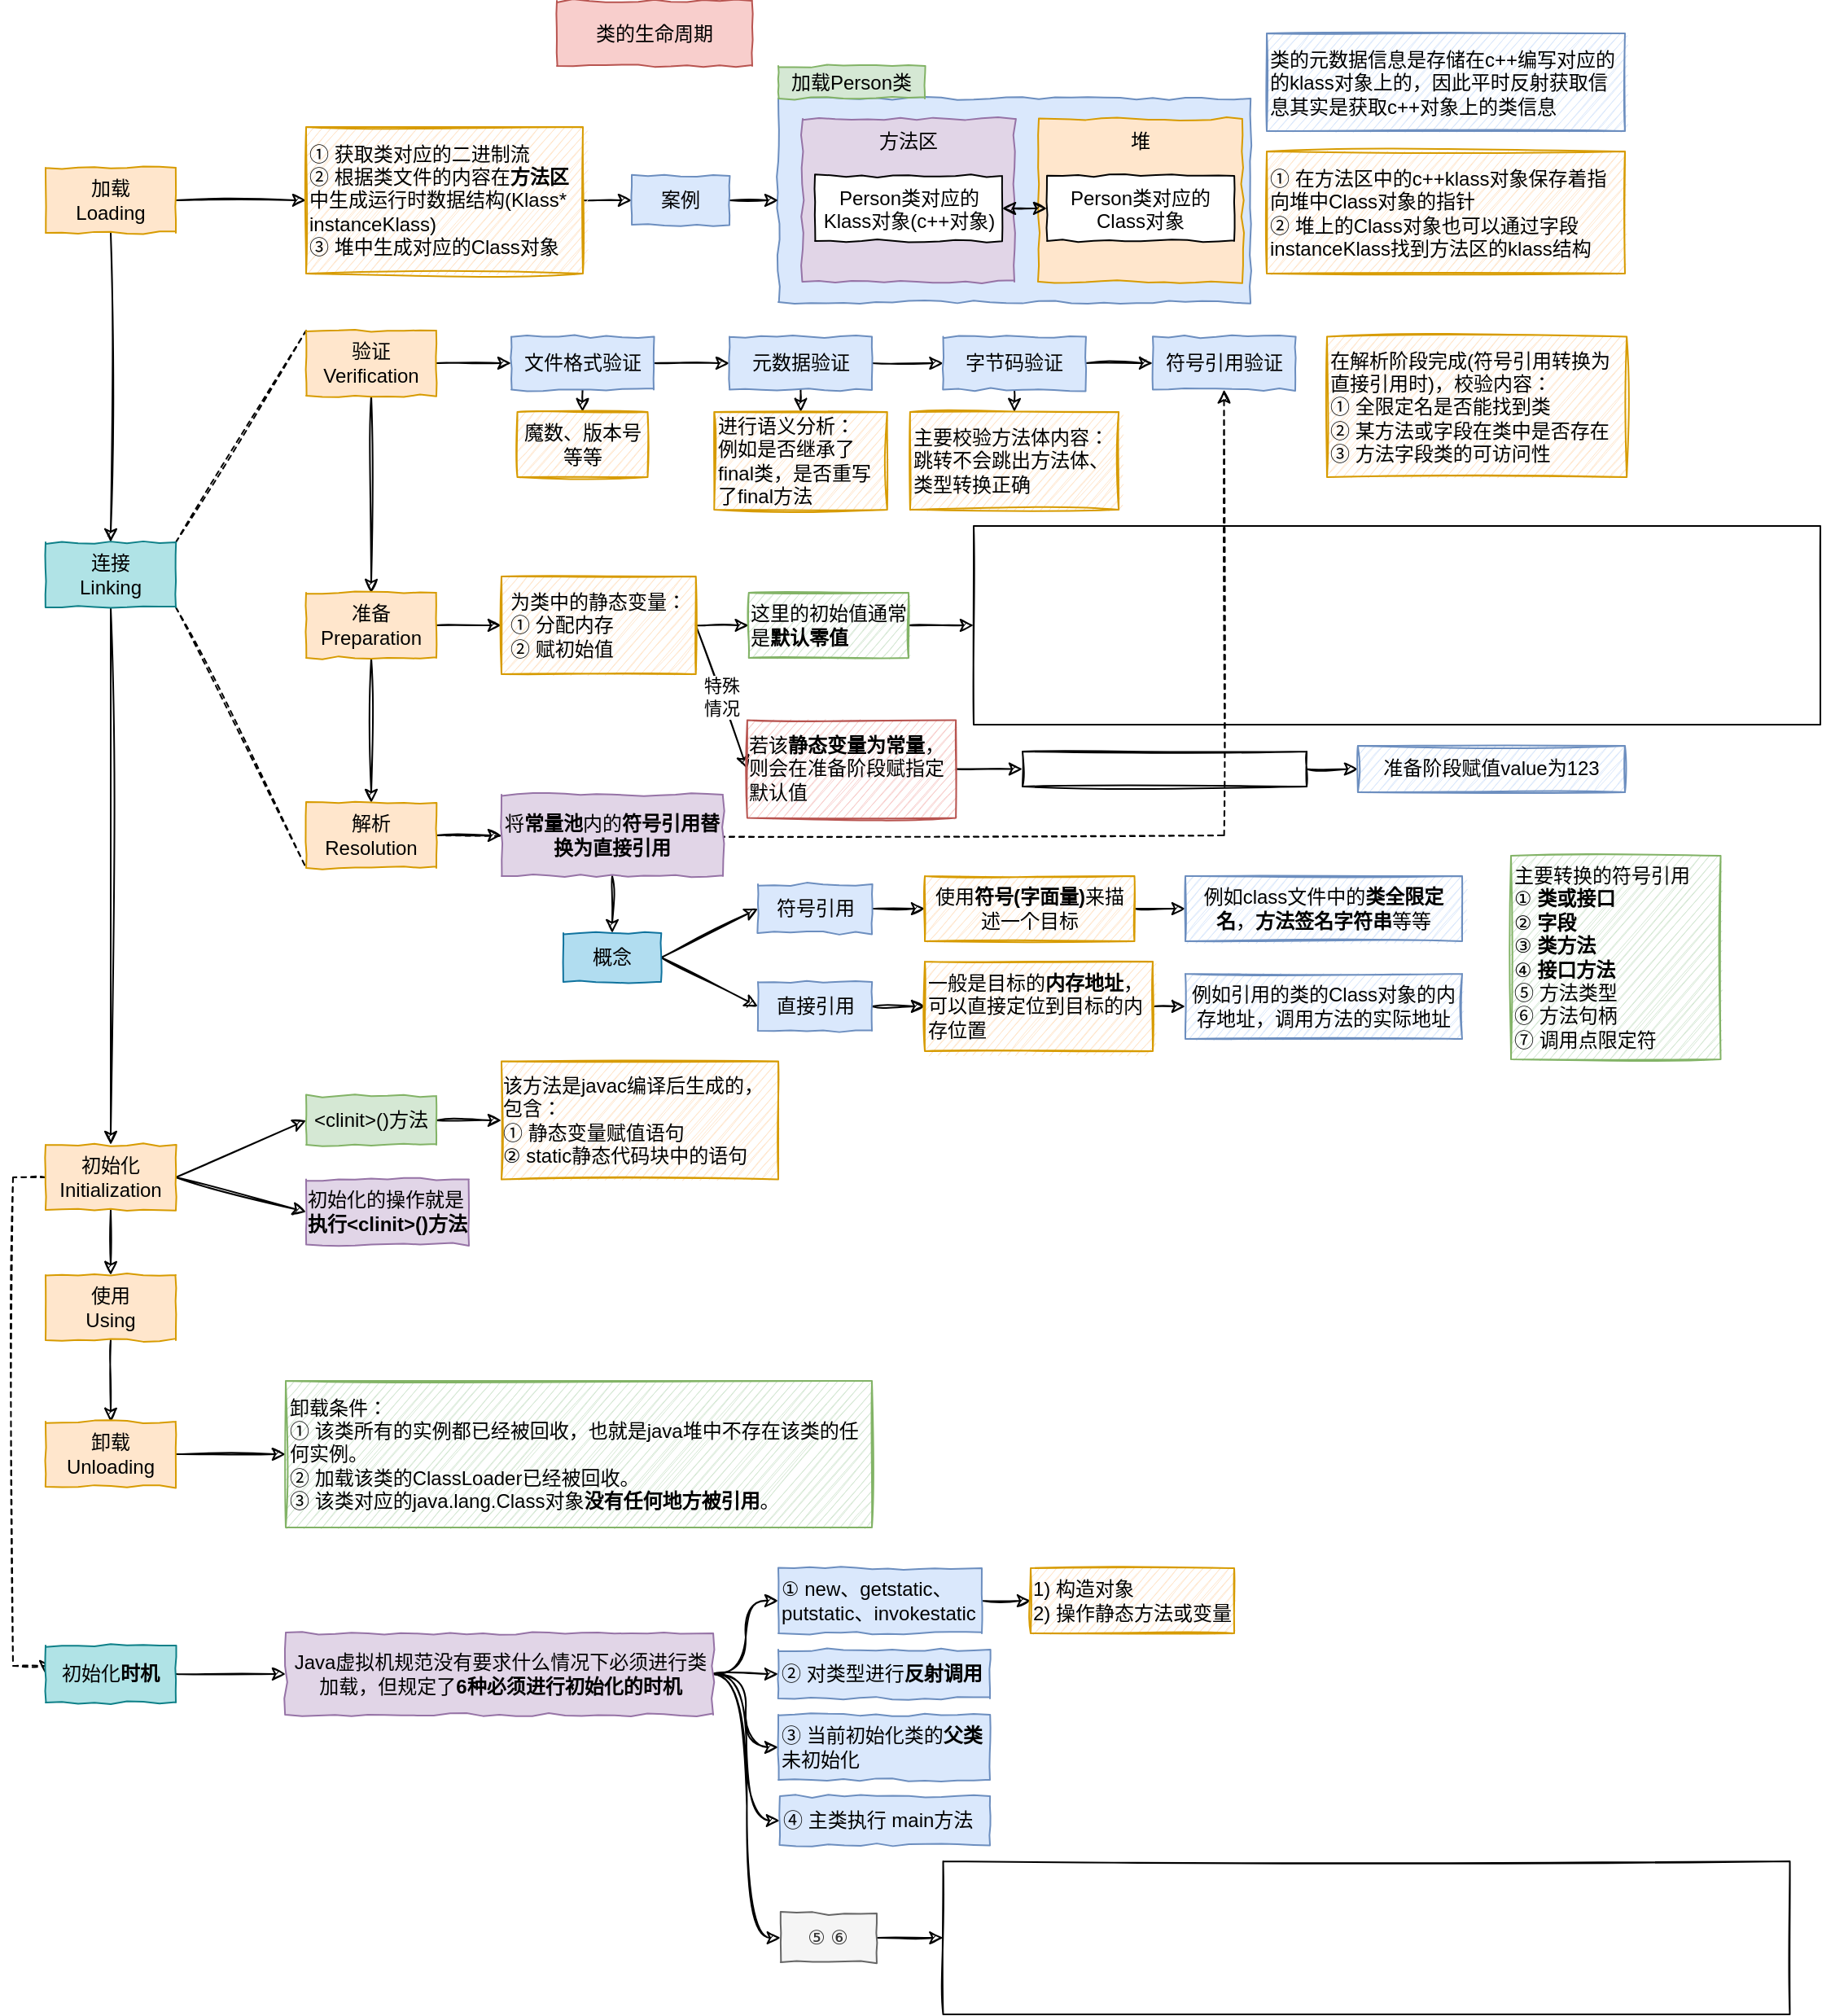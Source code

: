 <mxfile>
    <diagram id="hgsSg9nnZrVGJ6cD6uLR" name="第 1 页">
        <mxGraphModel dx="1180" dy="670" grid="1" gridSize="10" guides="1" tooltips="1" connect="1" arrows="1" fold="1" page="1" pageScale="1" pageWidth="827" pageHeight="1169" math="0" shadow="0">
            <root>
                <mxCell id="0"/>
                <mxCell id="1" parent="0"/>
                <mxCell id="2" value="类的生命周期" style="rounded=0;whiteSpace=wrap;html=1;fillColor=#f8cecc;strokeColor=#b85450;comic=1;" parent="1" vertex="1">
                    <mxGeometry x="354" y="17.5" width="120" height="40" as="geometry"/>
                </mxCell>
                <mxCell id="9" style="edgeStyle=none;html=1;exitX=0.5;exitY=1;exitDx=0;exitDy=0;entryX=0.5;entryY=0;entryDx=0;entryDy=0;sketch=1;" parent="1" source="3" target="4" edge="1">
                    <mxGeometry relative="1" as="geometry"/>
                </mxCell>
                <mxCell id="23" style="edgeStyle=none;sketch=1;html=1;exitX=1;exitY=0.5;exitDx=0;exitDy=0;entryX=0;entryY=0.5;entryDx=0;entryDy=0;endArrow=classic;endFill=1;" parent="1" source="3" target="22" edge="1">
                    <mxGeometry relative="1" as="geometry"/>
                </mxCell>
                <mxCell id="3" value="加载&lt;br&gt;Loading" style="rounded=0;whiteSpace=wrap;html=1;comic=1;fillColor=#ffe6cc;strokeColor=#d79b00;" parent="1" vertex="1">
                    <mxGeometry x="40" y="120" width="80" height="40" as="geometry"/>
                </mxCell>
                <mxCell id="10" style="edgeStyle=none;sketch=1;html=1;exitX=0.5;exitY=1;exitDx=0;exitDy=0;entryX=0.5;entryY=0;entryDx=0;entryDy=0;" parent="1" source="4" target="5" edge="1">
                    <mxGeometry relative="1" as="geometry"/>
                </mxCell>
                <mxCell id="19" style="edgeStyle=none;sketch=1;html=1;exitX=1;exitY=0;exitDx=0;exitDy=0;entryX=0;entryY=0;entryDx=0;entryDy=0;dashed=1;endArrow=none;endFill=0;" parent="1" source="4" target="13" edge="1">
                    <mxGeometry relative="1" as="geometry"/>
                </mxCell>
                <mxCell id="20" style="edgeStyle=none;sketch=1;html=1;exitX=1;exitY=1;exitDx=0;exitDy=0;entryX=0;entryY=1;entryDx=0;entryDy=0;dashed=1;endArrow=none;endFill=0;" parent="1" source="4" target="15" edge="1">
                    <mxGeometry relative="1" as="geometry"/>
                </mxCell>
                <mxCell id="4" value="连接&lt;br&gt;Linking" style="rounded=0;whiteSpace=wrap;html=1;comic=1;fillColor=#b0e3e6;strokeColor=#0e8088;" parent="1" vertex="1">
                    <mxGeometry x="40" y="350" width="80" height="40" as="geometry"/>
                </mxCell>
                <mxCell id="11" style="edgeStyle=none;sketch=1;html=1;exitX=0.5;exitY=1;exitDx=0;exitDy=0;entryX=0.5;entryY=0;entryDx=0;entryDy=0;" parent="1" source="5" target="6" edge="1">
                    <mxGeometry relative="1" as="geometry"/>
                </mxCell>
                <mxCell id="85" style="edgeStyle=none;rounded=0;sketch=1;html=1;exitX=1;exitY=0.5;exitDx=0;exitDy=0;entryX=0;entryY=0.5;entryDx=0;entryDy=0;startArrow=none;startFill=0;endArrow=classic;endFill=1;" parent="1" source="5" target="84" edge="1">
                    <mxGeometry relative="1" as="geometry"/>
                </mxCell>
                <mxCell id="89" style="edgeStyle=none;rounded=0;sketch=1;html=1;exitX=1;exitY=0.5;exitDx=0;exitDy=0;entryX=0;entryY=0.5;entryDx=0;entryDy=0;startArrow=none;startFill=0;endArrow=classic;endFill=1;" parent="1" source="5" target="88" edge="1">
                    <mxGeometry relative="1" as="geometry"/>
                </mxCell>
                <mxCell id="93" style="edgeStyle=orthogonalEdgeStyle;rounded=0;sketch=1;html=1;exitX=0;exitY=0.5;exitDx=0;exitDy=0;entryX=0;entryY=0.5;entryDx=0;entryDy=0;startArrow=none;startFill=0;endArrow=classic;endFill=1;dashed=1;" parent="1" source="5" target="92" edge="1">
                    <mxGeometry relative="1" as="geometry">
                        <Array as="points">
                            <mxPoint x="20" y="740"/>
                            <mxPoint x="20" y="1040"/>
                        </Array>
                    </mxGeometry>
                </mxCell>
                <mxCell id="5" value="初始化&lt;br&gt;Initialization" style="rounded=0;whiteSpace=wrap;html=1;comic=1;fillColor=#ffe6cc;strokeColor=#d79b00;" parent="1" vertex="1">
                    <mxGeometry x="40" y="720" width="80" height="40" as="geometry"/>
                </mxCell>
                <mxCell id="12" style="edgeStyle=none;sketch=1;html=1;exitX=0.5;exitY=1;exitDx=0;exitDy=0;entryX=0.5;entryY=0;entryDx=0;entryDy=0;" parent="1" source="6" target="8" edge="1">
                    <mxGeometry relative="1" as="geometry">
                        <mxPoint x="100" y="860" as="targetPoint"/>
                    </mxGeometry>
                </mxCell>
                <mxCell id="6" value="使用&lt;br&gt;Using" style="rounded=0;whiteSpace=wrap;html=1;comic=1;fillColor=#ffe6cc;strokeColor=#d79b00;" parent="1" vertex="1">
                    <mxGeometry x="40" y="800" width="80" height="40" as="geometry"/>
                </mxCell>
                <mxCell id="91" style="edgeStyle=none;rounded=0;sketch=1;html=1;exitX=1;exitY=0.5;exitDx=0;exitDy=0;entryX=0;entryY=0.5;entryDx=0;entryDy=0;startArrow=none;startFill=0;endArrow=classic;endFill=1;" parent="1" source="8" target="90" edge="1">
                    <mxGeometry relative="1" as="geometry"/>
                </mxCell>
                <mxCell id="8" value="卸载&lt;br&gt;Unloading" style="rounded=0;whiteSpace=wrap;html=1;comic=1;fillColor=#ffe6cc;strokeColor=#d79b00;" parent="1" vertex="1">
                    <mxGeometry x="40" y="890" width="80" height="40" as="geometry"/>
                </mxCell>
                <mxCell id="16" style="edgeStyle=none;sketch=1;html=1;exitX=0.5;exitY=1;exitDx=0;exitDy=0;entryX=0.5;entryY=0;entryDx=0;entryDy=0;" parent="1" source="13" target="14" edge="1">
                    <mxGeometry relative="1" as="geometry"/>
                </mxCell>
                <mxCell id="37" style="edgeStyle=none;sketch=1;html=1;exitX=1;exitY=0.5;exitDx=0;exitDy=0;entryX=0;entryY=0.5;entryDx=0;entryDy=0;startArrow=none;startFill=0;endArrow=classic;endFill=1;" parent="1" source="13" target="36" edge="1">
                    <mxGeometry relative="1" as="geometry"/>
                </mxCell>
                <mxCell id="13" value="验证&lt;br&gt;Verification" style="rounded=0;whiteSpace=wrap;html=1;comic=1;fillColor=#ffe6cc;strokeColor=#d79b00;" parent="1" vertex="1">
                    <mxGeometry x="200" y="220" width="80" height="40" as="geometry"/>
                </mxCell>
                <mxCell id="17" style="edgeStyle=none;sketch=1;html=1;exitX=0.5;exitY=1;exitDx=0;exitDy=0;entryX=0.5;entryY=0;entryDx=0;entryDy=0;" parent="1" source="14" target="15" edge="1">
                    <mxGeometry relative="1" as="geometry"/>
                </mxCell>
                <mxCell id="53" style="edgeStyle=orthogonalEdgeStyle;rounded=0;sketch=1;html=1;exitX=1;exitY=0.5;exitDx=0;exitDy=0;entryX=0;entryY=0.5;entryDx=0;entryDy=0;startArrow=none;startFill=0;endArrow=classic;endFill=1;" parent="1" source="14" target="52" edge="1">
                    <mxGeometry relative="1" as="geometry"/>
                </mxCell>
                <mxCell id="14" value="准备&lt;br&gt;Preparation" style="rounded=0;whiteSpace=wrap;html=1;comic=1;fillColor=#ffe6cc;strokeColor=#d79b00;" parent="1" vertex="1">
                    <mxGeometry x="200" y="381" width="80" height="40" as="geometry"/>
                </mxCell>
                <mxCell id="51" style="edgeStyle=orthogonalEdgeStyle;sketch=1;html=1;exitX=1;exitY=0.5;exitDx=0;exitDy=0;entryX=0.5;entryY=1;entryDx=0;entryDy=0;startArrow=none;startFill=0;endArrow=classic;endFill=1;rounded=0;dashed=1;" parent="1" source="15" target="42" edge="1">
                    <mxGeometry relative="1" as="geometry"/>
                </mxCell>
                <mxCell id="67" style="edgeStyle=none;rounded=0;sketch=1;html=1;exitX=1;exitY=0.5;exitDx=0;exitDy=0;entryX=0;entryY=0.5;entryDx=0;entryDy=0;startArrow=none;startFill=0;endArrow=classic;endFill=1;" parent="1" source="15" target="65" edge="1">
                    <mxGeometry relative="1" as="geometry"/>
                </mxCell>
                <mxCell id="15" value="解析&lt;br&gt;Resolution" style="rounded=0;whiteSpace=wrap;html=1;comic=1;fillColor=#ffe6cc;strokeColor=#d79b00;" parent="1" vertex="1">
                    <mxGeometry x="200" y="510" width="80" height="40" as="geometry"/>
                </mxCell>
                <mxCell id="26" style="edgeStyle=none;sketch=1;html=1;exitX=1;exitY=0.5;exitDx=0;exitDy=0;entryX=0;entryY=0.5;entryDx=0;entryDy=0;endArrow=classic;endFill=1;" parent="1" source="22" target="25" edge="1">
                    <mxGeometry relative="1" as="geometry"/>
                </mxCell>
                <mxCell id="22" value="① 获取类对应的二进制流&lt;br&gt;② 根据类文件的内容在&lt;b&gt;方法区&lt;/b&gt;中生成运行时数据结构(Klass* instanceKlass)&lt;br&gt;③ 堆中生成对应的Class对象" style="rounded=0;whiteSpace=wrap;html=1;comic=1;fillColor=#ffe6cc;strokeColor=#d79b00;sketch=1;align=left;" parent="1" vertex="1">
                    <mxGeometry x="200" y="95" width="170" height="90" as="geometry"/>
                </mxCell>
                <mxCell id="24" value="" style="rounded=0;whiteSpace=wrap;html=1;comic=1;fillColor=#dae8fc;strokeColor=#6c8ebf;" parent="1" vertex="1">
                    <mxGeometry x="490" y="77.5" width="290" height="125" as="geometry"/>
                </mxCell>
                <mxCell id="27" style="edgeStyle=none;sketch=1;html=1;exitX=1;exitY=0.5;exitDx=0;exitDy=0;entryX=0;entryY=0.5;entryDx=0;entryDy=0;endArrow=classic;endFill=1;" parent="1" source="25" target="24" edge="1">
                    <mxGeometry relative="1" as="geometry"/>
                </mxCell>
                <mxCell id="25" value="案例" style="rounded=0;whiteSpace=wrap;html=1;comic=1;fillColor=#dae8fc;strokeColor=#6c8ebf;" parent="1" vertex="1">
                    <mxGeometry x="400" y="125" width="60" height="30" as="geometry"/>
                </mxCell>
                <mxCell id="28" value="&lt;span&gt;加载Person类&lt;/span&gt;" style="rounded=0;whiteSpace=wrap;html=1;comic=1;fillColor=#d5e8d4;strokeColor=#82b366;" parent="1" vertex="1">
                    <mxGeometry x="490" y="57.5" width="90" height="20" as="geometry"/>
                </mxCell>
                <mxCell id="29" value="堆" style="rounded=0;whiteSpace=wrap;html=1;comic=1;fillColor=#ffe6cc;strokeColor=#d79b00;verticalAlign=top;align=center;" parent="1" vertex="1">
                    <mxGeometry x="650" y="90" width="125" height="100" as="geometry"/>
                </mxCell>
                <mxCell id="30" value="方法区" style="rounded=0;whiteSpace=wrap;html=1;comic=1;fillColor=#e1d5e7;strokeColor=#9673a6;verticalAlign=top;align=center;" parent="1" vertex="1">
                    <mxGeometry x="505" y="90" width="130" height="100" as="geometry"/>
                </mxCell>
                <mxCell id="33" style="edgeStyle=none;sketch=1;html=1;exitX=1;exitY=0.5;exitDx=0;exitDy=0;entryX=0;entryY=0.5;entryDx=0;entryDy=0;endArrow=classic;endFill=1;startArrow=classic;startFill=1;" parent="1" source="31" target="32" edge="1">
                    <mxGeometry relative="1" as="geometry"/>
                </mxCell>
                <mxCell id="31" value="Person类对应的Klass对象(c++对象)" style="rounded=0;whiteSpace=wrap;html=1;comic=1;verticalAlign=top;align=center;" parent="1" vertex="1">
                    <mxGeometry x="512.5" y="125" width="115" height="40" as="geometry"/>
                </mxCell>
                <mxCell id="32" value="Person类对应的Class对象" style="rounded=0;whiteSpace=wrap;html=1;comic=1;verticalAlign=top;align=center;" parent="1" vertex="1">
                    <mxGeometry x="655" y="125" width="115" height="40" as="geometry"/>
                </mxCell>
                <mxCell id="34" value="① 在方法区中的c++klass对象保存着指向堆中Class对象的指针&lt;br&gt;② 堆上的Class对象也可以通过字段instanceKlass找到方法区的klass结构" style="rounded=0;whiteSpace=wrap;html=1;comic=1;fillColor=#ffe6cc;strokeColor=#d79b00;sketch=1;align=left;" parent="1" vertex="1">
                    <mxGeometry x="790" y="110" width="220" height="75" as="geometry"/>
                </mxCell>
                <mxCell id="35" value="类的元数据信息是存储在c++编写对应的的klass对象上的，因此平时反射获取信息其实是获取c++对象上的类信息" style="rounded=0;whiteSpace=wrap;html=1;comic=1;fillColor=#dae8fc;strokeColor=#6c8ebf;sketch=1;align=left;" parent="1" vertex="1">
                    <mxGeometry x="790" y="37.5" width="220" height="60" as="geometry"/>
                </mxCell>
                <mxCell id="39" style="edgeStyle=none;sketch=1;html=1;exitX=1;exitY=0.5;exitDx=0;exitDy=0;entryX=0;entryY=0.5;entryDx=0;entryDy=0;startArrow=none;startFill=0;endArrow=classic;endFill=1;" parent="1" source="36" target="38" edge="1">
                    <mxGeometry relative="1" as="geometry"/>
                </mxCell>
                <mxCell id="45" style="edgeStyle=none;sketch=1;html=1;exitX=0.5;exitY=1;exitDx=0;exitDy=0;entryX=0.5;entryY=0;entryDx=0;entryDy=0;startArrow=none;startFill=0;endArrow=classic;endFill=1;" parent="1" source="36" target="44" edge="1">
                    <mxGeometry relative="1" as="geometry"/>
                </mxCell>
                <mxCell id="36" value="文件格式验证" style="rounded=0;whiteSpace=wrap;html=1;comic=1;sketch=0;align=center;fillColor=#dae8fc;strokeColor=#6c8ebf;" parent="1" vertex="1">
                    <mxGeometry x="326" y="223.75" width="87.5" height="32.5" as="geometry"/>
                </mxCell>
                <mxCell id="41" style="edgeStyle=none;sketch=1;html=1;exitX=1;exitY=0.5;exitDx=0;exitDy=0;entryX=0;entryY=0.5;entryDx=0;entryDy=0;startArrow=none;startFill=0;endArrow=classic;endFill=1;" parent="1" source="38" target="40" edge="1">
                    <mxGeometry relative="1" as="geometry"/>
                </mxCell>
                <mxCell id="47" style="edgeStyle=none;sketch=1;html=1;exitX=0.5;exitY=1;exitDx=0;exitDy=0;entryX=0.5;entryY=0;entryDx=0;entryDy=0;startArrow=none;startFill=0;endArrow=classic;endFill=1;" parent="1" source="38" target="46" edge="1">
                    <mxGeometry relative="1" as="geometry"/>
                </mxCell>
                <mxCell id="38" value="元数据验证" style="rounded=0;whiteSpace=wrap;html=1;comic=1;sketch=0;align=center;fillColor=#dae8fc;strokeColor=#6c8ebf;" parent="1" vertex="1">
                    <mxGeometry x="460" y="223.75" width="87.5" height="32.5" as="geometry"/>
                </mxCell>
                <mxCell id="43" style="edgeStyle=none;sketch=1;html=1;exitX=1;exitY=0.5;exitDx=0;exitDy=0;entryX=0;entryY=0.5;entryDx=0;entryDy=0;startArrow=none;startFill=0;endArrow=classic;endFill=1;" parent="1" source="40" target="42" edge="1">
                    <mxGeometry relative="1" as="geometry"/>
                </mxCell>
                <mxCell id="49" style="edgeStyle=none;sketch=1;html=1;exitX=0.5;exitY=1;exitDx=0;exitDy=0;entryX=0.5;entryY=0;entryDx=0;entryDy=0;startArrow=none;startFill=0;endArrow=classic;endFill=1;" parent="1" source="40" target="48" edge="1">
                    <mxGeometry relative="1" as="geometry"/>
                </mxCell>
                <mxCell id="40" value="字节码验证" style="rounded=0;whiteSpace=wrap;html=1;comic=1;sketch=0;align=center;fillColor=#dae8fc;strokeColor=#6c8ebf;" parent="1" vertex="1">
                    <mxGeometry x="591.25" y="223.75" width="87.5" height="32.5" as="geometry"/>
                </mxCell>
                <mxCell id="42" value="符号引用验证" style="rounded=0;whiteSpace=wrap;html=1;comic=1;sketch=0;align=center;fillColor=#dae8fc;strokeColor=#6c8ebf;" parent="1" vertex="1">
                    <mxGeometry x="720" y="223.75" width="87.5" height="32.5" as="geometry"/>
                </mxCell>
                <mxCell id="44" value="魔数、版本号等等" style="rounded=0;whiteSpace=wrap;html=1;comic=1;fillColor=#ffe6cc;strokeColor=#d79b00;sketch=1;" parent="1" vertex="1">
                    <mxGeometry x="329.75" y="270" width="80" height="40" as="geometry"/>
                </mxCell>
                <mxCell id="46" value="进行语义分析：&lt;br&gt;例如是否继承了final类，是否重写了final方法" style="rounded=0;whiteSpace=wrap;html=1;comic=1;fillColor=#ffe6cc;strokeColor=#d79b00;sketch=1;align=left;" parent="1" vertex="1">
                    <mxGeometry x="450.63" y="270" width="106.25" height="60" as="geometry"/>
                </mxCell>
                <mxCell id="48" value="主要校验方法体内容：&lt;br&gt;跳转不会跳出方法体、类型转换正确" style="rounded=0;whiteSpace=wrap;html=1;comic=1;fillColor=#ffe6cc;strokeColor=#d79b00;sketch=1;align=left;" parent="1" vertex="1">
                    <mxGeometry x="570.94" y="270" width="128.13" height="60" as="geometry"/>
                </mxCell>
                <mxCell id="50" value="在解析阶段完成(符号引用转换为直接引用时)，校验内容：&lt;br&gt;① 全限定名是否能找到类&lt;br&gt;② 某方法或字段在类中是否存在&lt;br&gt;③ 方法字段类的可访问性" style="rounded=0;whiteSpace=wrap;html=1;comic=1;fillColor=#ffe6cc;strokeColor=#d79b00;sketch=1;align=left;" parent="1" vertex="1">
                    <mxGeometry x="827" y="223.75" width="184.07" height="86.25" as="geometry"/>
                </mxCell>
                <mxCell id="55" style="edgeStyle=orthogonalEdgeStyle;rounded=0;sketch=1;html=1;exitX=1;exitY=0.5;exitDx=0;exitDy=0;entryX=0;entryY=0.5;entryDx=0;entryDy=0;startArrow=none;startFill=0;endArrow=classic;endFill=1;" parent="1" source="52" target="54" edge="1">
                    <mxGeometry relative="1" as="geometry"/>
                </mxCell>
                <mxCell id="59" value="特殊&lt;br&gt;情况" style="rounded=0;sketch=1;html=1;exitX=1;exitY=0.5;exitDx=0;exitDy=0;entryX=0;entryY=0.5;entryDx=0;entryDy=0;startArrow=none;startFill=0;endArrow=classic;endFill=1;" parent="1" source="52" target="58" edge="1">
                    <mxGeometry relative="1" as="geometry"/>
                </mxCell>
                <mxCell id="52" value="&lt;div style=&quot;text-align: left&quot;&gt;&lt;span&gt;为类中的静态变量：&lt;/span&gt;&lt;/div&gt;&lt;div style=&quot;text-align: left&quot;&gt;&lt;span&gt;① 分配内存&lt;/span&gt;&lt;/div&gt;&lt;div style=&quot;text-align: left&quot;&gt;&lt;span&gt;② 赋初始值&lt;/span&gt;&lt;/div&gt;" style="rounded=0;whiteSpace=wrap;html=1;comic=1;fillColor=#ffe6cc;strokeColor=#d79b00;sketch=1;" parent="1" vertex="1">
                    <mxGeometry x="320" y="371" width="119.37" height="60" as="geometry"/>
                </mxCell>
                <mxCell id="57" style="edgeStyle=orthogonalEdgeStyle;rounded=0;sketch=1;html=1;exitX=1;exitY=0.5;exitDx=0;exitDy=0;entryX=0;entryY=0.5;entryDx=0;entryDy=0;startArrow=none;startFill=0;endArrow=classic;endFill=1;" parent="1" source="54" target="56" edge="1">
                    <mxGeometry relative="1" as="geometry"/>
                </mxCell>
                <mxCell id="54" value="&lt;div style=&quot;text-align: left&quot;&gt;这里的初始值通常是&lt;b&gt;默认零值&lt;/b&gt;&lt;/div&gt;" style="rounded=0;whiteSpace=wrap;html=1;comic=1;fillColor=#d5e8d4;strokeColor=#82b366;sketch=1;" parent="1" vertex="1">
                    <mxGeometry x="471.88" y="381" width="98.12" height="40" as="geometry"/>
                </mxCell>
                <mxCell id="56" value="" style="shape=image;imageAspect=0;aspect=fixed;verticalLabelPosition=bottom;verticalAlign=top;comic=1;sketch=1;image=https://codereaper-image-bed.oss-cn-shenzhen.aliyuncs.com/img/image-20220821221722133.png;imageBorder=default;" parent="1" vertex="1">
                    <mxGeometry x="610" y="340" width="520" height="122" as="geometry"/>
                </mxCell>
                <mxCell id="61" style="edgeStyle=none;rounded=0;sketch=1;html=1;exitX=1;exitY=0.5;exitDx=0;exitDy=0;entryX=0;entryY=0.5;entryDx=0;entryDy=0;startArrow=none;startFill=0;endArrow=classic;endFill=1;" parent="1" source="58" target="60" edge="1">
                    <mxGeometry relative="1" as="geometry"/>
                </mxCell>
                <mxCell id="58" value="&lt;div style=&quot;text-align: left&quot;&gt;若该&lt;b&gt;静态变量为常量&lt;/b&gt;，则会在准备阶段赋指定默认值&lt;/div&gt;" style="rounded=0;whiteSpace=wrap;html=1;comic=1;fillColor=#f8cecc;strokeColor=#b85450;sketch=1;" parent="1" vertex="1">
                    <mxGeometry x="470.94" y="459.25" width="128.12" height="60" as="geometry"/>
                </mxCell>
                <mxCell id="64" style="edgeStyle=none;rounded=0;sketch=1;html=1;exitX=1;exitY=0.5;exitDx=0;exitDy=0;entryX=0;entryY=0.5;entryDx=0;entryDy=0;startArrow=none;startFill=0;endArrow=classic;endFill=1;" parent="1" source="60" target="63" edge="1">
                    <mxGeometry relative="1" as="geometry"/>
                </mxCell>
                <mxCell id="60" value="" style="shape=image;imageAspect=0;aspect=fixed;verticalLabelPosition=bottom;verticalAlign=top;comic=1;sketch=1;image=https://codereaper-image-bed.oss-cn-shenzhen.aliyuncs.com/img/image-20220821221933567.png;imageBorder=default;" parent="1" vertex="1">
                    <mxGeometry x="640" y="478.5" width="174.5" height="21.51" as="geometry"/>
                </mxCell>
                <mxCell id="63" value="&lt;div style=&quot;text-align: left&quot;&gt;准备阶段赋值value为123&lt;/div&gt;" style="rounded=0;whiteSpace=wrap;html=1;comic=1;fillColor=#dae8fc;strokeColor=#6c8ebf;sketch=1;" parent="1" vertex="1">
                    <mxGeometry x="845.94" y="475.01" width="164.06" height="28.5" as="geometry"/>
                </mxCell>
                <mxCell id="69" style="edgeStyle=none;rounded=0;sketch=1;html=1;exitX=0.5;exitY=1;exitDx=0;exitDy=0;entryX=0.5;entryY=0;entryDx=0;entryDy=0;startArrow=none;startFill=0;endArrow=classic;endFill=1;" parent="1" source="65" target="68" edge="1">
                    <mxGeometry relative="1" as="geometry"/>
                </mxCell>
                <mxCell id="65" value="将&lt;b&gt;常量池&lt;/b&gt;内的&lt;b&gt;符号引用替换为直接引用&lt;/b&gt;" style="rounded=0;whiteSpace=wrap;html=1;comic=1;fillColor=#e1d5e7;strokeColor=#9673a6;" parent="1" vertex="1">
                    <mxGeometry x="320" y="505" width="136" height="50" as="geometry"/>
                </mxCell>
                <mxCell id="71" style="edgeStyle=none;rounded=0;sketch=1;html=1;exitX=1;exitY=0.5;exitDx=0;exitDy=0;entryX=0;entryY=0.5;entryDx=0;entryDy=0;startArrow=none;startFill=0;endArrow=classic;endFill=1;" parent="1" source="68" target="70" edge="1">
                    <mxGeometry relative="1" as="geometry"/>
                </mxCell>
                <mxCell id="74" style="edgeStyle=none;rounded=0;sketch=1;html=1;exitX=1;exitY=0.5;exitDx=0;exitDy=0;entryX=0;entryY=0.5;entryDx=0;entryDy=0;startArrow=none;startFill=0;endArrow=classic;endFill=1;" parent="1" source="68" target="73" edge="1">
                    <mxGeometry relative="1" as="geometry"/>
                </mxCell>
                <mxCell id="68" value="概念" style="rounded=0;whiteSpace=wrap;html=1;comic=1;fillColor=#b1ddf0;strokeColor=#10739e;" parent="1" vertex="1">
                    <mxGeometry x="358" y="590" width="60" height="30" as="geometry"/>
                </mxCell>
                <mxCell id="76" style="edgeStyle=none;rounded=0;sketch=1;html=1;exitX=1;exitY=0.5;exitDx=0;exitDy=0;entryX=0;entryY=0.5;entryDx=0;entryDy=0;startArrow=none;startFill=0;endArrow=classic;endFill=1;" parent="1" source="70" target="75" edge="1">
                    <mxGeometry relative="1" as="geometry"/>
                </mxCell>
                <mxCell id="70" value="符号引用" style="rounded=0;whiteSpace=wrap;html=1;comic=1;fillColor=#dae8fc;strokeColor=#6c8ebf;" parent="1" vertex="1">
                    <mxGeometry x="477.5" y="560" width="70" height="30" as="geometry"/>
                </mxCell>
                <mxCell id="80" style="edgeStyle=none;rounded=0;sketch=1;html=1;exitX=1;exitY=0.5;exitDx=0;exitDy=0;entryX=0;entryY=0.5;entryDx=0;entryDy=0;startArrow=none;startFill=0;endArrow=classic;endFill=1;" parent="1" source="73" target="79" edge="1">
                    <mxGeometry relative="1" as="geometry"/>
                </mxCell>
                <mxCell id="73" value="直接引用" style="rounded=0;whiteSpace=wrap;html=1;comic=1;fillColor=#dae8fc;strokeColor=#6c8ebf;" parent="1" vertex="1">
                    <mxGeometry x="477.5" y="620" width="70" height="30" as="geometry"/>
                </mxCell>
                <mxCell id="78" style="edgeStyle=none;rounded=0;sketch=1;html=1;exitX=1;exitY=0.5;exitDx=0;exitDy=0;entryX=0;entryY=0.5;entryDx=0;entryDy=0;startArrow=none;startFill=0;endArrow=classic;endFill=1;" parent="1" source="75" target="77" edge="1">
                    <mxGeometry relative="1" as="geometry"/>
                </mxCell>
                <mxCell id="75" value="使用&lt;b&gt;符号(字面量)&lt;/b&gt;来描述一个目标" style="rounded=0;whiteSpace=wrap;html=1;comic=1;fillColor=#ffe6cc;strokeColor=#d79b00;sketch=1;" parent="1" vertex="1">
                    <mxGeometry x="580" y="555" width="128.75" height="40" as="geometry"/>
                </mxCell>
                <mxCell id="77" value="例如class文件中的&lt;b&gt;类全限定名&lt;/b&gt;，&lt;b&gt;方法签名字符串&lt;/b&gt;等等" style="rounded=0;whiteSpace=wrap;html=1;comic=1;fillColor=#dae8fc;strokeColor=#6c8ebf;sketch=1;" parent="1" vertex="1">
                    <mxGeometry x="740" y="555" width="170" height="40" as="geometry"/>
                </mxCell>
                <mxCell id="82" style="edgeStyle=none;rounded=0;sketch=1;html=1;exitX=1;exitY=0.5;exitDx=0;exitDy=0;entryX=0;entryY=0.5;entryDx=0;entryDy=0;startArrow=none;startFill=0;endArrow=classic;endFill=1;" parent="1" source="79" target="81" edge="1">
                    <mxGeometry relative="1" as="geometry"/>
                </mxCell>
                <mxCell id="79" value="一般是目标的&lt;b&gt;内存地址&lt;/b&gt;，可以直接定位到目标的内存位置" style="rounded=0;whiteSpace=wrap;html=1;comic=1;fillColor=#ffe6cc;strokeColor=#d79b00;sketch=1;align=left;" parent="1" vertex="1">
                    <mxGeometry x="580" y="607.5" width="140" height="55" as="geometry"/>
                </mxCell>
                <mxCell id="81" value="例如引用的类的Class对象的内存地址，调用方法的实际地址" style="rounded=0;whiteSpace=wrap;html=1;comic=1;fillColor=#dae8fc;strokeColor=#6c8ebf;sketch=1;" parent="1" vertex="1">
                    <mxGeometry x="740" y="615" width="170" height="40" as="geometry"/>
                </mxCell>
                <mxCell id="83" value="主要转换的符号引用&lt;br&gt;①&amp;nbsp;&lt;b&gt;类或接口&lt;/b&gt;&lt;br&gt;② &lt;b&gt;字段&lt;/b&gt;&lt;br&gt;③ &lt;b&gt;类方法&lt;/b&gt;&lt;br&gt;④ &lt;b&gt;接口方法&lt;/b&gt;&lt;br&gt;⑤ 方法类型&lt;br&gt;⑥ 方法句柄&lt;br&gt;⑦ 调用点限定符" style="rounded=0;whiteSpace=wrap;html=1;comic=1;fillColor=#d5e8d4;strokeColor=#82b366;sketch=1;align=left;" parent="1" vertex="1">
                    <mxGeometry x="940" y="542.5" width="128.75" height="125" as="geometry"/>
                </mxCell>
                <mxCell id="87" style="edgeStyle=none;rounded=0;sketch=1;html=1;exitX=1;exitY=0.5;exitDx=0;exitDy=0;entryX=0;entryY=0.5;entryDx=0;entryDy=0;startArrow=none;startFill=0;endArrow=classic;endFill=1;" parent="1" source="84" target="86" edge="1">
                    <mxGeometry relative="1" as="geometry"/>
                </mxCell>
                <mxCell id="84" value="&amp;lt;clinit&amp;gt;()方法" style="rounded=0;whiteSpace=wrap;html=1;comic=1;fillColor=#d5e8d4;strokeColor=#82b366;" parent="1" vertex="1">
                    <mxGeometry x="200" y="690" width="80" height="30" as="geometry"/>
                </mxCell>
                <mxCell id="86" value="&lt;div style=&quot;text-align: left&quot;&gt;&lt;span&gt;该方法是javac编译后生成的，包含：&lt;/span&gt;&lt;/div&gt;&lt;div style=&quot;text-align: left&quot;&gt;&lt;span&gt;① 静态变量赋值语句&lt;/span&gt;&lt;/div&gt;&lt;div style=&quot;text-align: left&quot;&gt;&lt;span&gt;② static静态代码块中的语句&lt;/span&gt;&lt;/div&gt;" style="rounded=0;whiteSpace=wrap;html=1;comic=1;fillColor=#ffe6cc;strokeColor=#d79b00;sketch=1;" parent="1" vertex="1">
                    <mxGeometry x="320" y="668.75" width="170" height="72.5" as="geometry"/>
                </mxCell>
                <mxCell id="88" value="&lt;div style=&quot;text-align: left&quot;&gt;初始化的操作就是&lt;b&gt;执行&amp;lt;clinit&amp;gt;()方法&lt;/b&gt;&lt;/div&gt;" style="rounded=0;whiteSpace=wrap;html=1;comic=1;fillColor=#e1d5e7;strokeColor=#9673a6;sketch=0;" parent="1" vertex="1">
                    <mxGeometry x="200" y="741.25" width="100" height="40" as="geometry"/>
                </mxCell>
                <mxCell id="90" value="卸载条件：&lt;br&gt;&lt;div&gt;① 该类所有的实例都已经被回收，也就是java堆中不存在该类的任何实例。&lt;/div&gt;&lt;div&gt;② 加载该类的ClassLoader已经被回收。&lt;/div&gt;&lt;div&gt;③ 该类对应的java.lang.Class对象&lt;b&gt;没有任何地方被引用&lt;/b&gt;。&lt;/div&gt;" style="rounded=0;whiteSpace=wrap;html=1;comic=1;fillColor=#d5e8d4;strokeColor=#82b366;align=left;sketch=1;" parent="1" vertex="1">
                    <mxGeometry x="187.5" y="865" width="360" height="90" as="geometry"/>
                </mxCell>
                <mxCell id="95" style="rounded=0;sketch=1;html=1;exitX=1;exitY=0.5;exitDx=0;exitDy=0;entryX=0;entryY=0.5;entryDx=0;entryDy=0;startArrow=none;startFill=0;endArrow=classic;endFill=1;" parent="1" source="92" target="94" edge="1">
                    <mxGeometry relative="1" as="geometry"/>
                </mxCell>
                <mxCell id="92" value="初始化&lt;b&gt;时机&lt;/b&gt;" style="rounded=0;whiteSpace=wrap;html=1;comic=1;fillColor=#b0e3e6;strokeColor=#0e8088;" parent="1" vertex="1">
                    <mxGeometry x="40" y="1027.5" width="80" height="35" as="geometry"/>
                </mxCell>
                <mxCell id="98" style="edgeStyle=orthogonalEdgeStyle;sketch=1;html=1;exitX=1;exitY=0.5;exitDx=0;exitDy=0;entryX=0;entryY=0.5;entryDx=0;entryDy=0;startArrow=none;startFill=0;endArrow=classic;endFill=1;curved=1;" parent="1" source="94" target="97" edge="1">
                    <mxGeometry relative="1" as="geometry"/>
                </mxCell>
                <mxCell id="102" style="edgeStyle=orthogonalEdgeStyle;sketch=1;html=1;exitX=1;exitY=0.5;exitDx=0;exitDy=0;entryX=0;entryY=0.5;entryDx=0;entryDy=0;startArrow=none;startFill=0;endArrow=classic;endFill=1;curved=1;" parent="1" source="94" target="101" edge="1">
                    <mxGeometry relative="1" as="geometry"/>
                </mxCell>
                <mxCell id="105" style="edgeStyle=orthogonalEdgeStyle;sketch=1;html=1;exitX=1;exitY=0.5;exitDx=0;exitDy=0;entryX=0;entryY=0.5;entryDx=0;entryDy=0;startArrow=none;startFill=0;endArrow=classic;endFill=1;curved=1;" parent="1" source="94" target="103" edge="1">
                    <mxGeometry relative="1" as="geometry"/>
                </mxCell>
                <mxCell id="106" style="edgeStyle=orthogonalEdgeStyle;sketch=1;html=1;exitX=1;exitY=0.5;exitDx=0;exitDy=0;entryX=0;entryY=0.5;entryDx=0;entryDy=0;startArrow=none;startFill=0;endArrow=classic;endFill=1;curved=1;" parent="1" source="94" target="104" edge="1">
                    <mxGeometry relative="1" as="geometry"/>
                </mxCell>
                <mxCell id="108" style="edgeStyle=orthogonalEdgeStyle;sketch=1;html=1;exitX=1;exitY=0.5;exitDx=0;exitDy=0;entryX=0;entryY=0.5;entryDx=0;entryDy=0;startArrow=none;startFill=0;endArrow=classic;endFill=1;curved=1;" parent="1" source="94" target="107" edge="1">
                    <mxGeometry relative="1" as="geometry"/>
                </mxCell>
                <mxCell id="94" value="Java虚拟机规范没有要求什么情况下必须进行类加载，但规定了&lt;b&gt;6种必须进行初始化的时机&lt;/b&gt;" style="rounded=0;whiteSpace=wrap;html=1;comic=1;fillColor=#e1d5e7;strokeColor=#9673a6;" parent="1" vertex="1">
                    <mxGeometry x="187.5" y="1020" width="262.5" height="50" as="geometry"/>
                </mxCell>
                <mxCell id="100" style="edgeStyle=none;rounded=0;sketch=1;html=1;exitX=1;exitY=0.5;exitDx=0;exitDy=0;entryX=0;entryY=0.5;entryDx=0;entryDy=0;startArrow=none;startFill=0;endArrow=classic;endFill=1;" parent="1" source="97" target="99" edge="1">
                    <mxGeometry relative="1" as="geometry"/>
                </mxCell>
                <mxCell id="97" value="① new、getstatic、putstatic、invokestatic" style="rounded=0;whiteSpace=wrap;html=1;comic=1;fillColor=#dae8fc;strokeColor=#6c8ebf;align=left;" parent="1" vertex="1">
                    <mxGeometry x="490" y="980" width="125" height="40" as="geometry"/>
                </mxCell>
                <mxCell id="99" value="&lt;div style=&quot;text-align: left&quot;&gt;&lt;span&gt;1) 构造对象&lt;/span&gt;&lt;/div&gt;&lt;div style=&quot;text-align: left&quot;&gt;&lt;span&gt;2) 操作静态方法或变量&lt;/span&gt;&lt;/div&gt;" style="rounded=0;whiteSpace=wrap;html=1;comic=1;fillColor=#ffe6cc;strokeColor=#d79b00;sketch=1;" parent="1" vertex="1">
                    <mxGeometry x="645" y="980" width="125" height="40" as="geometry"/>
                </mxCell>
                <mxCell id="101" value="② 对类型进行&lt;b&gt;反射调用&lt;/b&gt;" style="rounded=0;whiteSpace=wrap;html=1;comic=1;fillColor=#dae8fc;strokeColor=#6c8ebf;align=left;" parent="1" vertex="1">
                    <mxGeometry x="490" y="1030" width="130" height="30" as="geometry"/>
                </mxCell>
                <mxCell id="103" value="③ 当前初始化类的&lt;b&gt;父类&lt;/b&gt;未初始化" style="rounded=0;whiteSpace=wrap;html=1;comic=1;fillColor=#dae8fc;strokeColor=#6c8ebf;align=left;" parent="1" vertex="1">
                    <mxGeometry x="490" y="1070" width="130" height="40" as="geometry"/>
                </mxCell>
                <mxCell id="104" value="④ 主类执行 main方法" style="rounded=0;whiteSpace=wrap;html=1;comic=1;fillColor=#dae8fc;strokeColor=#6c8ebf;align=left;" parent="1" vertex="1">
                    <mxGeometry x="490.94" y="1120" width="129.06" height="30" as="geometry"/>
                </mxCell>
                <mxCell id="112" style="sketch=1;html=1;exitX=1;exitY=0.5;exitDx=0;exitDy=0;entryX=0;entryY=0.5;entryDx=0;entryDy=0;startArrow=none;startFill=0;endArrow=classic;endFill=1;" parent="1" source="107" target="109" edge="1">
                    <mxGeometry relative="1" as="geometry"/>
                </mxCell>
                <mxCell id="107" value="⑤ ⑥" style="rounded=0;whiteSpace=wrap;html=1;comic=1;fillColor=#f5f5f5;strokeColor=#666666;align=center;fontColor=#333333;" parent="1" vertex="1">
                    <mxGeometry x="491.41" y="1192" width="59.06" height="30" as="geometry"/>
                </mxCell>
                <mxCell id="109" value="" style="shape=image;imageAspect=0;aspect=fixed;verticalLabelPosition=bottom;verticalAlign=top;comic=1;sketch=1;image=https://codereaper-image-bed.oss-cn-shenzhen.aliyuncs.com/img/image-20220821225136570.png;imageBorder=default;" parent="1" vertex="1">
                    <mxGeometry x="591.25" y="1160" width="520" height="94" as="geometry"/>
                </mxCell>
            </root>
        </mxGraphModel>
    </diagram>
</mxfile>